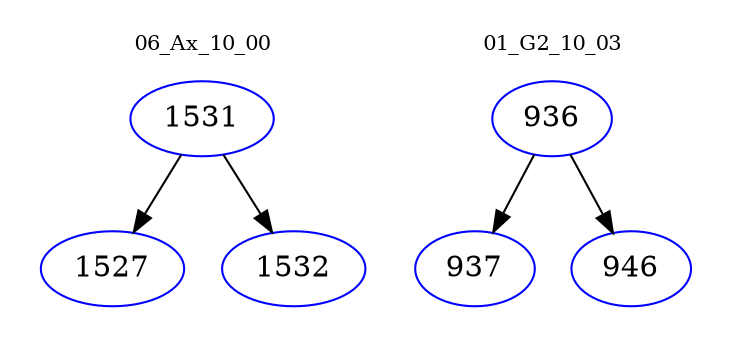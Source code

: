 digraph{
subgraph cluster_0 {
color = white
label = "06_Ax_10_00";
fontsize=10;
T0_1531 [label="1531", color="blue"]
T0_1531 -> T0_1527 [color="black"]
T0_1527 [label="1527", color="blue"]
T0_1531 -> T0_1532 [color="black"]
T0_1532 [label="1532", color="blue"]
}
subgraph cluster_1 {
color = white
label = "01_G2_10_03";
fontsize=10;
T1_936 [label="936", color="blue"]
T1_936 -> T1_937 [color="black"]
T1_937 [label="937", color="blue"]
T1_936 -> T1_946 [color="black"]
T1_946 [label="946", color="blue"]
}
}
